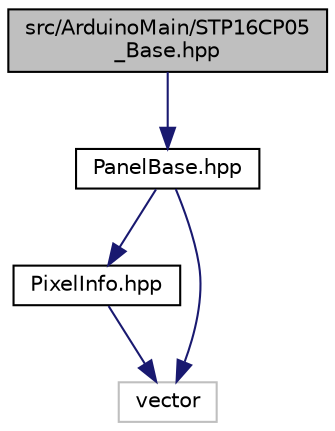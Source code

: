 digraph "src/ArduinoMain/STP16CP05_Base.hpp"
{
 // LATEX_PDF_SIZE
  edge [fontname="Helvetica",fontsize="10",labelfontname="Helvetica",labelfontsize="10"];
  node [fontname="Helvetica",fontsize="10",shape=record];
  Node1 [label="src/ArduinoMain/STP16CP05\l_Base.hpp",height=0.2,width=0.4,color="black", fillcolor="grey75", style="filled", fontcolor="black",tooltip="Base class of STP16CP05."];
  Node1 -> Node2 [color="midnightblue",fontsize="10",style="solid",fontname="Helvetica"];
  Node2 [label="PanelBase.hpp",height=0.2,width=0.4,color="black", fillcolor="white", style="filled",URL="$PanelBase_8hpp.html",tooltip="Base class of LED panel."];
  Node2 -> Node3 [color="midnightblue",fontsize="10",style="solid",fontname="Helvetica"];
  Node3 [label="PixelInfo.hpp",height=0.2,width=0.4,color="black", fillcolor="white", style="filled",URL="$PixelInfo_8hpp.html",tooltip="各ピクセルの情報を格納する構造体を定義"];
  Node3 -> Node4 [color="midnightblue",fontsize="10",style="solid",fontname="Helvetica"];
  Node4 [label="vector",height=0.2,width=0.4,color="grey75", fillcolor="white", style="filled",tooltip=" "];
  Node2 -> Node4 [color="midnightblue",fontsize="10",style="solid",fontname="Helvetica"];
}
